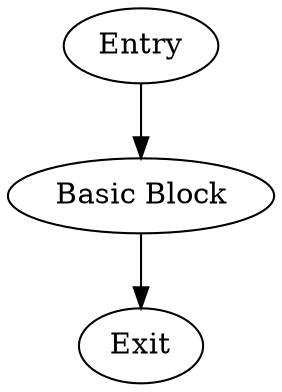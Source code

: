 digraph CFG {
    // Define nodes
    Entry [label="Entry"];
    BasicBlock1 [label="Basic Block"];
    Exit [label="Exit"];

    // Define edges
    Entry -> BasicBlock1;
    BasicBlock1 -> Exit;
}
